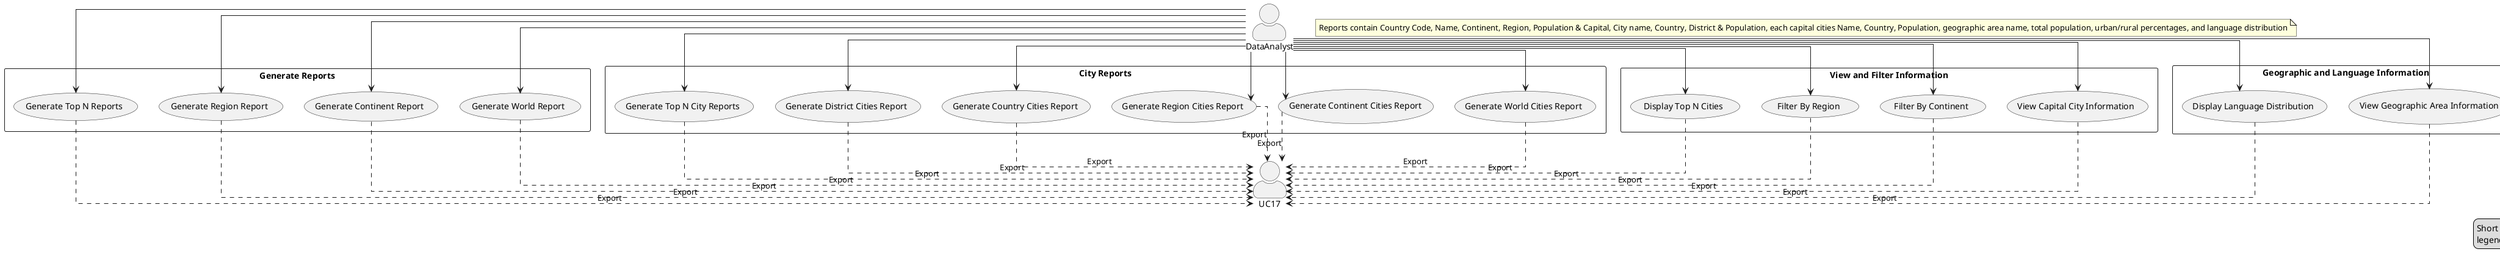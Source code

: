 @startuml
skinparam linetype ortho
skinparam actorStyle awesome

actor DataAnalyst as DA

rectangle "Generate Reports" {
 usecase (Generate World Report) as UC1
 usecase (Generate Continent Report) as UC2
 usecase (Generate Region Report) as UC3
 usecase (Generate Top N Reports) as UC4
}

rectangle "City Reports" {
 usecase (Generate World Cities Report) as UC5
 usecase (Generate Continent Cities Report) as UC6
 usecase (Generate Region Cities Report) as UC7
 usecase (Generate Country Cities Report) as UC8
 usecase (Generate District Cities Report) as UC9
 usecase (Generate Top N City Reports) as UC10
}

rectangle "View and Filter Information" {
 usecase (View Capital City Information) as UC11
 usecase (Filter By Continent) as UC12
 usecase (Filter By Region) as UC13
 usecase (Display Top N Cities) as UC14
}

rectangle "Geographic and Language Information" {
 usecase (View Geographic Area Information) as UC15
 usecase (Display Language Distribution) as UC16
}

note "Reports contain Country Code, Name, Continent, Region, Population & Capital, City name, Country, District & Population, each capital cities Name, Country, Population, geographic area name, total population, urban/rural percentages, and language distribution" as Note1

DA --> UC1
DA --> UC2
DA --> UC3
DA --> UC4
DA --> UC5
DA --> UC6
DA --> UC7
DA --> UC8
DA --> UC9
DA --> UC10
DA --> UC11
DA --> UC12
DA --> UC13
DA --> UC14
DA --> UC15
DA --> UC16

UC1 ..> UC17 : Export
UC2 ..> UC17 : Export
UC3 ..> UC17 : Export
UC4 ..> UC17 : Export
UC5 ..> UC17 : Export
UC6 ..> UC17 : Export
UC7 ..> UC17 : Export
UC8 ..> UC17 : Export
UC9 ..> UC17 : Export
UC10 ..> UC17 : Export
UC11 ..> UC17 : Export
UC12 ..> UC17 : Export
UC13 ..> UC17 : Export
UC14 ..> UC17 : Export
UC15 ..> UC17 : Export
UC16 ..> UC17 : Export

legend right
 Short
 legend
endlegend

@enduml